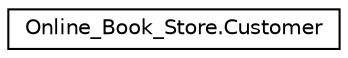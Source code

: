 digraph "Graphical Class Hierarchy"
{
 // LATEX_PDF_SIZE
  edge [fontname="Helvetica",fontsize="10",labelfontname="Helvetica",labelfontsize="10"];
  node [fontname="Helvetica",fontsize="10",shape=record];
  rankdir="LR";
  Node0 [label="Online_Book_Store.Customer",height=0.2,width=0.4,color="black", fillcolor="white", style="filled",URL="$class_online___book___store_1_1_customer.html",tooltip="This file includes to customer information."];
}
